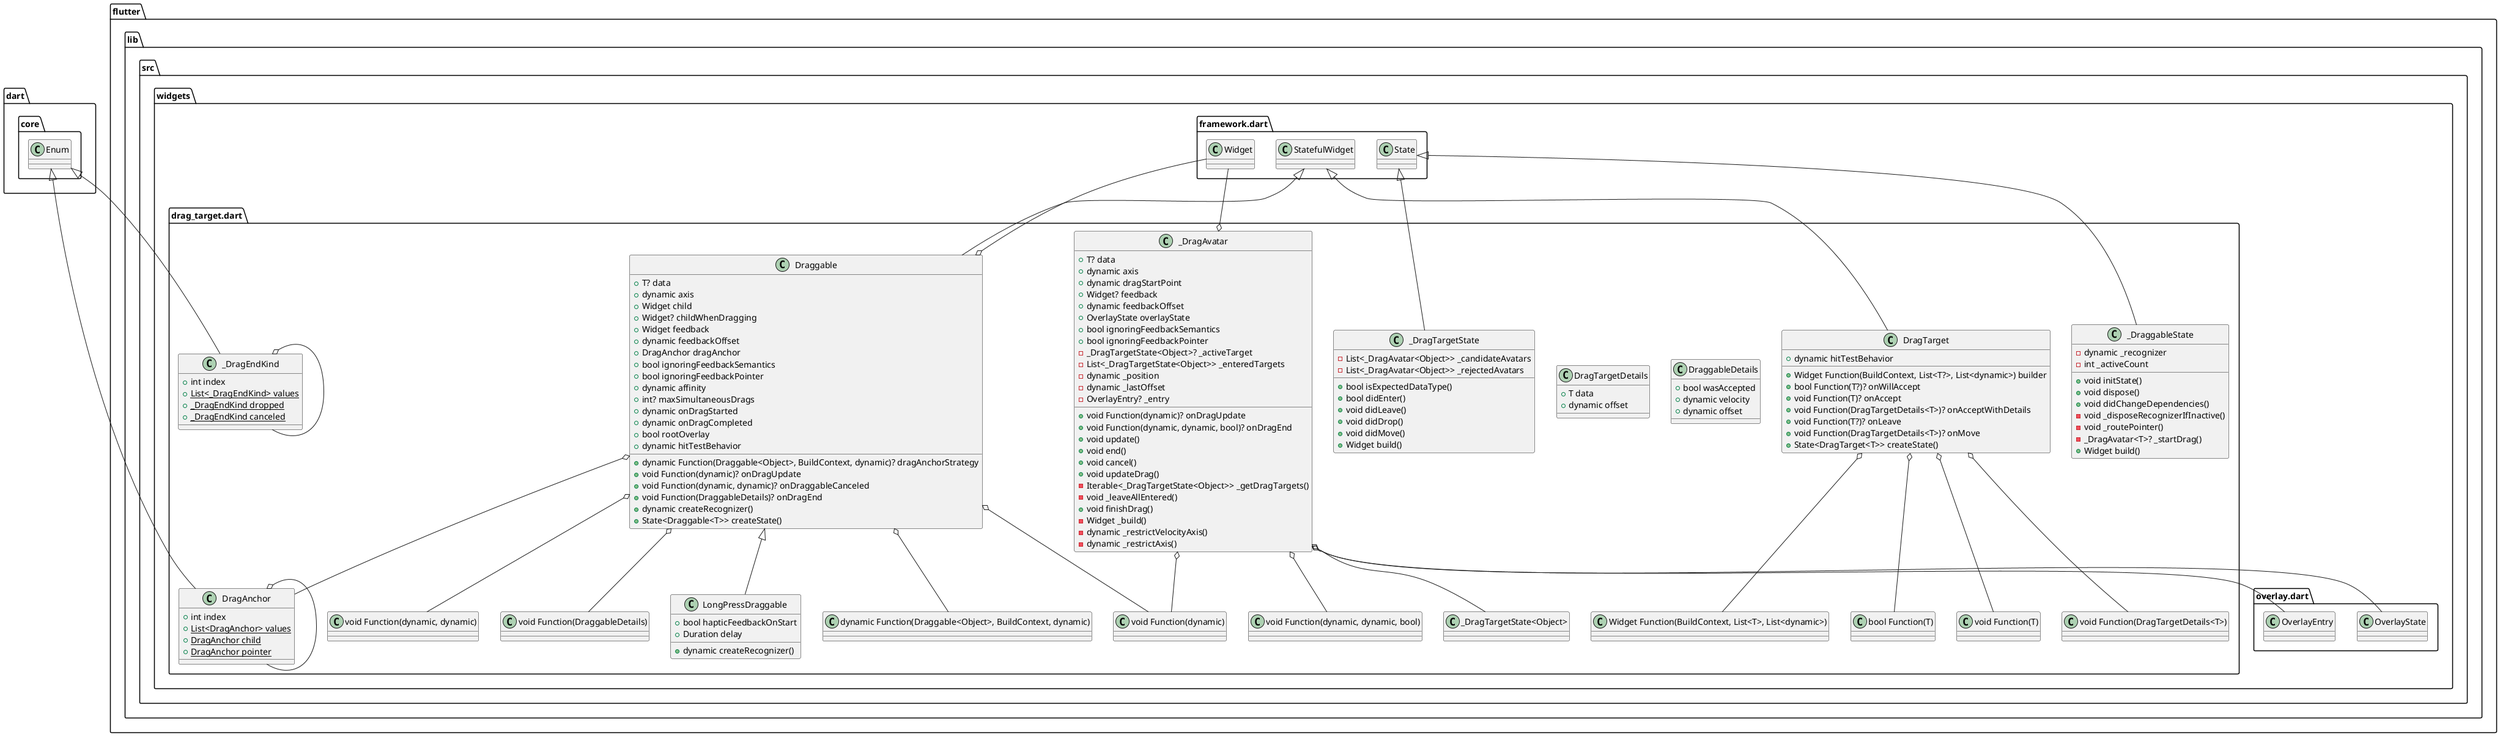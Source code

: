@startuml
set namespaceSeparator ::

class "flutter::lib::src::widgets::drag_target.dart::Draggable" {
  +T? data
  +dynamic axis
  +Widget child
  +Widget? childWhenDragging
  +Widget feedback
  +dynamic feedbackOffset
  +DragAnchor dragAnchor
  +dynamic Function(Draggable<Object>, BuildContext, dynamic)? dragAnchorStrategy
  +bool ignoringFeedbackSemantics
  +bool ignoringFeedbackPointer
  +dynamic affinity
  +int? maxSimultaneousDrags
  +dynamic onDragStarted
  +void Function(dynamic)? onDragUpdate
  +void Function(dynamic, dynamic)? onDraggableCanceled
  +dynamic onDragCompleted
  +void Function(DraggableDetails)? onDragEnd
  +bool rootOverlay
  +dynamic hitTestBehavior
  +dynamic createRecognizer()
  +State<Draggable<T>> createState()
}

"flutter::lib::src::widgets::drag_target.dart::Draggable" o-- "flutter::lib::src::widgets::framework.dart::Widget"
"flutter::lib::src::widgets::drag_target.dart::Draggable" o-- "flutter::lib::src::widgets::drag_target.dart::DragAnchor"
"flutter::lib::src::widgets::drag_target.dart::Draggable" o-- "flutter::lib::src::widgets::drag_target.dart::dynamic Function(Draggable<Object>, BuildContext, dynamic)"
"flutter::lib::src::widgets::drag_target.dart::Draggable" o-- "flutter::lib::src::widgets::drag_target.dart::void Function(dynamic)"
"flutter::lib::src::widgets::drag_target.dart::Draggable" o-- "flutter::lib::src::widgets::drag_target.dart::void Function(dynamic, dynamic)"
"flutter::lib::src::widgets::drag_target.dart::Draggable" o-- "flutter::lib::src::widgets::drag_target.dart::void Function(DraggableDetails)"
"flutter::lib::src::widgets::framework.dart::StatefulWidget" <|-- "flutter::lib::src::widgets::drag_target.dart::Draggable"

class "flutter::lib::src::widgets::drag_target.dart::LongPressDraggable" {
  +bool hapticFeedbackOnStart
  +Duration delay
  +dynamic createRecognizer()
}

"flutter::lib::src::widgets::drag_target.dart::Draggable" <|-- "flutter::lib::src::widgets::drag_target.dart::LongPressDraggable"

class "flutter::lib::src::widgets::drag_target.dart::_DraggableState" {
  -dynamic _recognizer
  -int _activeCount
  +void initState()
  +void dispose()
  +void didChangeDependencies()
  -void _disposeRecognizerIfInactive()
  -void _routePointer()
  -_DragAvatar<T>? _startDrag()
  +Widget build()
}

"flutter::lib::src::widgets::framework.dart::State" <|-- "flutter::lib::src::widgets::drag_target.dart::_DraggableState"

class "flutter::lib::src::widgets::drag_target.dart::DraggableDetails" {
  +bool wasAccepted
  +dynamic velocity
  +dynamic offset
}

class "flutter::lib::src::widgets::drag_target.dart::DragTargetDetails" {
  +T data
  +dynamic offset
}

class "flutter::lib::src::widgets::drag_target.dart::DragTarget" {
  +Widget Function(BuildContext, List<T?>, List<dynamic>) builder
  +bool Function(T?)? onWillAccept
  +void Function(T)? onAccept
  +void Function(DragTargetDetails<T>)? onAcceptWithDetails
  +void Function(T?)? onLeave
  +void Function(DragTargetDetails<T>)? onMove
  +dynamic hitTestBehavior
  +State<DragTarget<T>> createState()
}

"flutter::lib::src::widgets::drag_target.dart::DragTarget" o-- "flutter::lib::src::widgets::drag_target.dart::Widget Function(BuildContext, List<T>, List<dynamic>)"
"flutter::lib::src::widgets::drag_target.dart::DragTarget" o-- "flutter::lib::src::widgets::drag_target.dart::bool Function(T)"
"flutter::lib::src::widgets::drag_target.dart::DragTarget" o-- "flutter::lib::src::widgets::drag_target.dart::void Function(T)"
"flutter::lib::src::widgets::drag_target.dart::DragTarget" o-- "flutter::lib::src::widgets::drag_target.dart::void Function(DragTargetDetails<T>)"
"flutter::lib::src::widgets::framework.dart::StatefulWidget" <|-- "flutter::lib::src::widgets::drag_target.dart::DragTarget"

class "flutter::lib::src::widgets::drag_target.dart::_DragTargetState" {
  -List<_DragAvatar<Object>> _candidateAvatars
  -List<_DragAvatar<Object>> _rejectedAvatars
  +bool isExpectedDataType()
  +bool didEnter()
  +void didLeave()
  +void didDrop()
  +void didMove()
  +Widget build()
}

"flutter::lib::src::widgets::framework.dart::State" <|-- "flutter::lib::src::widgets::drag_target.dart::_DragTargetState"

class "flutter::lib::src::widgets::drag_target.dart::_DragAvatar" {
  +T? data
  +dynamic axis
  +dynamic dragStartPoint
  +Widget? feedback
  +dynamic feedbackOffset
  +void Function(dynamic)? onDragUpdate
  +void Function(dynamic, dynamic, bool)? onDragEnd
  +OverlayState overlayState
  +bool ignoringFeedbackSemantics
  +bool ignoringFeedbackPointer
  -_DragTargetState<Object>? _activeTarget
  -List<_DragTargetState<Object>> _enteredTargets
  -dynamic _position
  -dynamic _lastOffset
  -OverlayEntry? _entry
  +void update()
  +void end()
  +void cancel()
  +void updateDrag()
  -Iterable<_DragTargetState<Object>> _getDragTargets()
  -void _leaveAllEntered()
  +void finishDrag()
  -Widget _build()
  -dynamic _restrictVelocityAxis()
  -dynamic _restrictAxis()
}

"flutter::lib::src::widgets::drag_target.dart::_DragAvatar" o-- "flutter::lib::src::widgets::framework.dart::Widget"
"flutter::lib::src::widgets::drag_target.dart::_DragAvatar" o-- "flutter::lib::src::widgets::drag_target.dart::void Function(dynamic)"
"flutter::lib::src::widgets::drag_target.dart::_DragAvatar" o-- "flutter::lib::src::widgets::drag_target.dart::void Function(dynamic, dynamic, bool)"
"flutter::lib::src::widgets::drag_target.dart::_DragAvatar" o-- "flutter::lib::src::widgets::overlay.dart::OverlayState"
"flutter::lib::src::widgets::drag_target.dart::_DragAvatar" o-- "flutter::lib::src::widgets::drag_target.dart::_DragTargetState<Object>"
"flutter::lib::src::widgets::drag_target.dart::_DragAvatar" o-- "flutter::lib::src::widgets::overlay.dart::OverlayEntry"

class "flutter::lib::src::widgets::drag_target.dart::DragAnchor" {
  +int index
  {static} +List<DragAnchor> values
  {static} +DragAnchor child
  {static} +DragAnchor pointer
}

"flutter::lib::src::widgets::drag_target.dart::DragAnchor" o-- "flutter::lib::src::widgets::drag_target.dart::DragAnchor"
"dart::core::Enum" <|-- "flutter::lib::src::widgets::drag_target.dart::DragAnchor"

class "flutter::lib::src::widgets::drag_target.dart::_DragEndKind" {
  +int index
  {static} +List<_DragEndKind> values
  {static} +_DragEndKind dropped
  {static} +_DragEndKind canceled
}

"flutter::lib::src::widgets::drag_target.dart::_DragEndKind" o-- "flutter::lib::src::widgets::drag_target.dart::_DragEndKind"
"dart::core::Enum" <|-- "flutter::lib::src::widgets::drag_target.dart::_DragEndKind"


@enduml